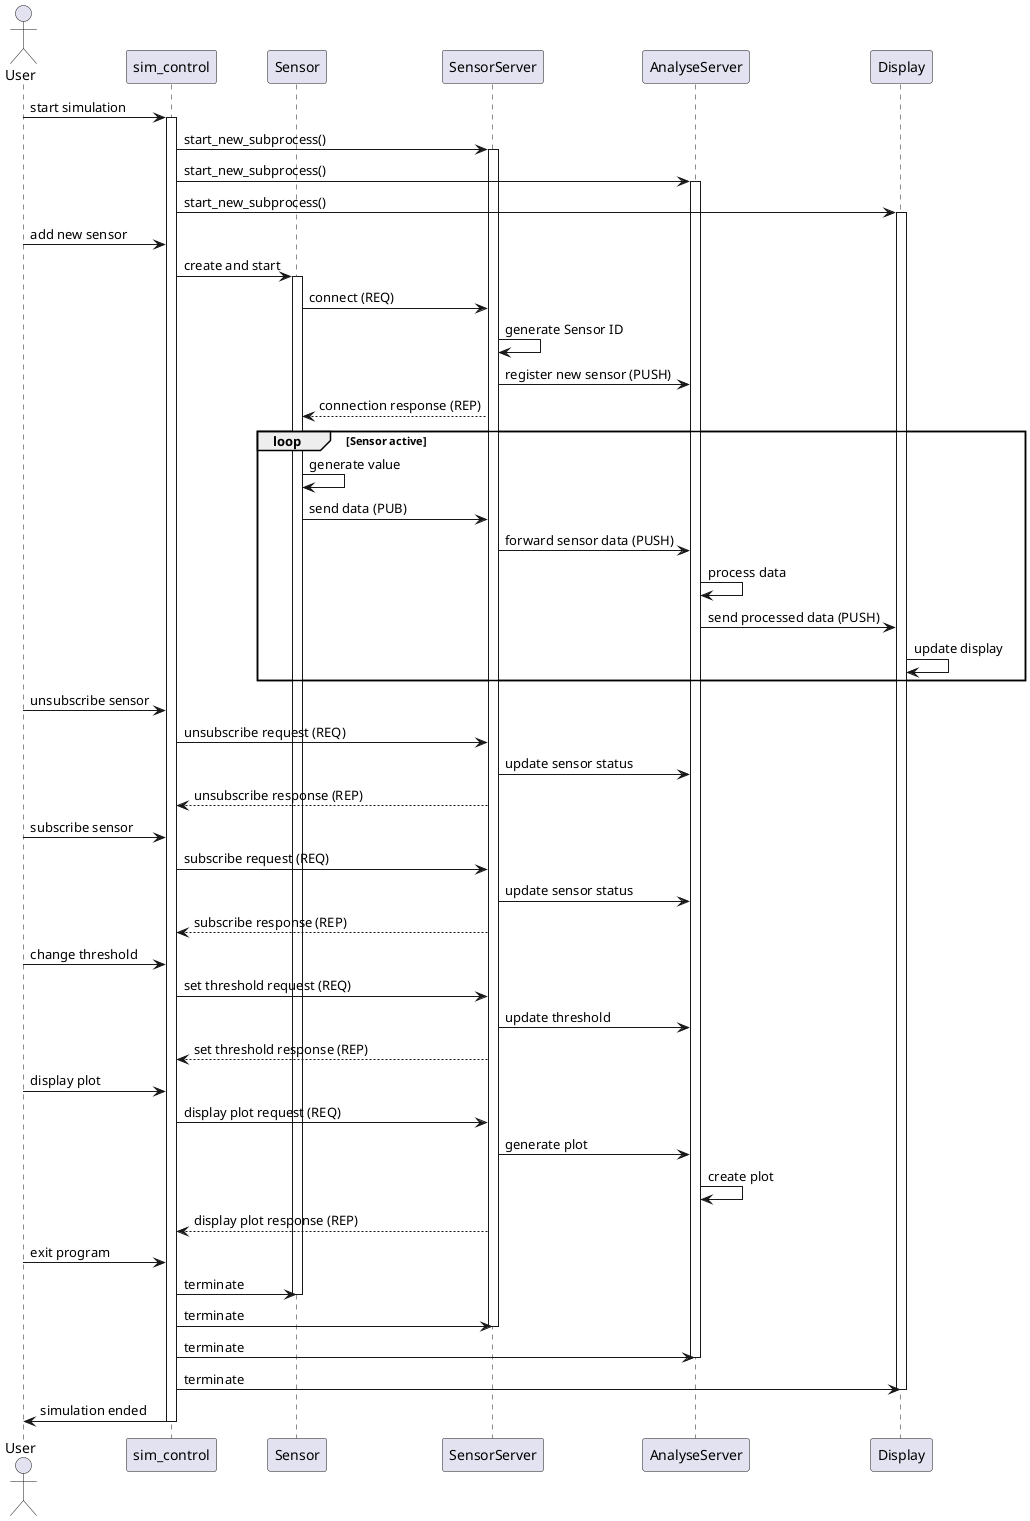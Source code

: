 @startuml
actor User
participant "sim_control" as SimControl
participant "Sensor" as Sensor
participant "SensorServer" as SensorServer
participant "AnalyseServer" as AnalyseServer
participant "Display" as Display

User -> SimControl: start simulation
activate SimControl

SimControl -> SensorServer: start_new_subprocess()
activate SensorServer
SimControl -> AnalyseServer: start_new_subprocess()
activate AnalyseServer
SimControl -> Display: start_new_subprocess()
activate Display

User -> SimControl: add new sensor
SimControl -> Sensor: create and start
activate Sensor

Sensor -> SensorServer: connect (REQ)
SensorServer -> SensorServer : generate Sensor ID
SensorServer -> AnalyseServer: register new sensor (PUSH)
SensorServer --> Sensor: connection response (REP)

loop Sensor active
    Sensor -> Sensor: generate value
    Sensor -> SensorServer: send data (PUB)
    SensorServer -> AnalyseServer: forward sensor data (PUSH)
    AnalyseServer -> AnalyseServer: process data
    AnalyseServer -> Display: send processed data (PUSH)
    Display -> Display: update display
end

User -> SimControl: unsubscribe sensor
SimControl -> SensorServer: unsubscribe request (REQ)
SensorServer -> AnalyseServer: update sensor status
SensorServer --> SimControl: unsubscribe response (REP)

User -> SimControl: subscribe sensor
SimControl -> SensorServer: subscribe request (REQ)
SensorServer -> AnalyseServer: update sensor status
SensorServer --> SimControl: subscribe response (REP)

User -> SimControl: change threshold
SimControl -> SensorServer: set threshold request (REQ)
SensorServer -> AnalyseServer: update threshold
SensorServer --> SimControl: set threshold response (REP)

User -> SimControl: display plot
SimControl -> SensorServer: display plot request (REQ)
SensorServer -> AnalyseServer: generate plot
AnalyseServer -> AnalyseServer: create plot
SensorServer --> SimControl: display plot response (REP)

User -> SimControl: exit program
SimControl -> Sensor: terminate
deactivate Sensor
SimControl -> SensorServer: terminate
deactivate SensorServer
SimControl -> AnalyseServer: terminate
deactivate AnalyseServer
SimControl -> Display: terminate
deactivate Display
SimControl -> User: simulation ended
deactivate SimControl

@enduml
